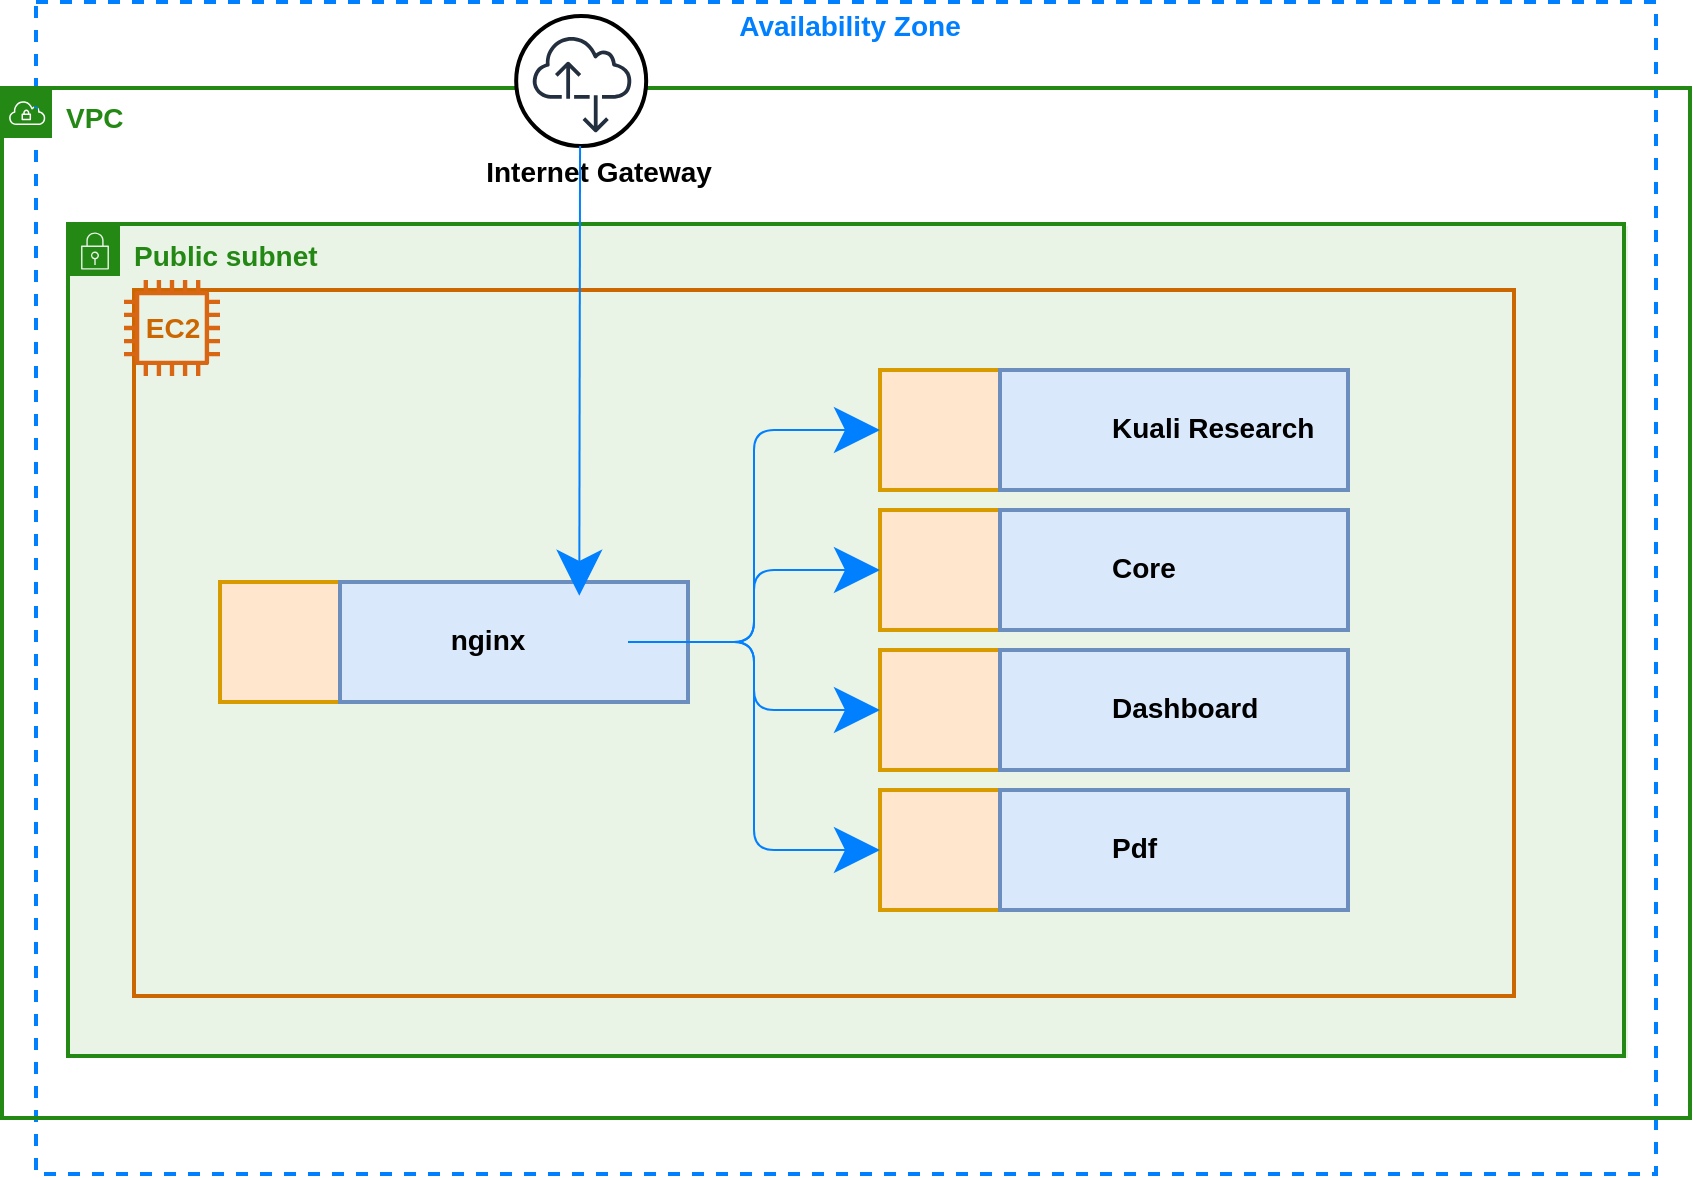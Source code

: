 <mxfile version="13.2.1" type="device"><diagram id="QK1JI7UZie4Pz7wHNofC" name="Page-1"><mxGraphModel dx="1422" dy="713" grid="0" gridSize="10" guides="1" tooltips="1" connect="1" arrows="1" fold="1" page="1" pageScale="1" pageWidth="860" pageHeight="610" math="0" shadow="0"><root><mxCell id="0"/><mxCell id="1" parent="0"/><mxCell id="jqAVNwIlT94Xbw8sckwm-1" value="" style="rounded=0;whiteSpace=wrap;html=1;fillColor=none;dashed=1;strokeWidth=2;strokeColor=#007FFF;" vertex="1" parent="1"><mxGeometry x="24" y="11" width="810" height="586" as="geometry"/></mxCell><mxCell id="plT74TJXZeQwT45M7y7o-55" value="VPC" style="points=[[0,0],[0.25,0],[0.5,0],[0.75,0],[1,0],[1,0.25],[1,0.5],[1,0.75],[1,1],[0.75,1],[0.5,1],[0.25,1],[0,1],[0,0.75],[0,0.5],[0,0.25]];outlineConnect=0;gradientColor=none;html=1;whiteSpace=wrap;fontSize=14;fontStyle=1;shape=mxgraph.aws4.group;grIcon=mxgraph.aws4.group_vpc;strokeColor=#248814;fillColor=none;verticalAlign=top;align=left;spacingLeft=30;fontColor=#248814;dashed=0;strokeWidth=2;" parent="1" vertex="1"><mxGeometry x="7" y="54" width="844" height="515" as="geometry"/></mxCell><mxCell id="plT74TJXZeQwT45M7y7o-52" value="Public subnet" style="points=[[0,0],[0.25,0],[0.5,0],[0.75,0],[1,0],[1,0.25],[1,0.5],[1,0.75],[1,1],[0.75,1],[0.5,1],[0.25,1],[0,1],[0,0.75],[0,0.5],[0,0.25]];outlineConnect=0;gradientColor=none;html=1;whiteSpace=wrap;fontSize=14;fontStyle=1;shape=mxgraph.aws4.group;grIcon=mxgraph.aws4.group_security_group;grStroke=0;strokeColor=#248814;fillColor=#E9F3E6;verticalAlign=top;align=left;spacingLeft=30;fontColor=#248814;dashed=0;strokeWidth=1;perimeterSpacing=0;labelBorderColor=none;" parent="1" vertex="1"><mxGeometry x="41" y="123" width="779" height="416" as="geometry"/></mxCell><mxCell id="plT74TJXZeQwT45M7y7o-54" value="" style="whiteSpace=wrap;html=1;strokeColor=#248814;strokeWidth=2;fillColor=none;fontSize=14;" parent="1" vertex="1"><mxGeometry x="40" y="122" width="778" height="416" as="geometry"/></mxCell><mxCell id="plT74TJXZeQwT45M7y7o-51" value="" style="rounded=0;whiteSpace=wrap;html=1;fillColor=none;strokeColor=#CC6600;strokeWidth=2;" parent="1" vertex="1"><mxGeometry x="73" y="155" width="690" height="353" as="geometry"/></mxCell><mxCell id="plT74TJXZeQwT45M7y7o-11" value="" style="group;strokeWidth=2;" parent="1" vertex="1" connectable="0"><mxGeometry x="124" y="306" width="160" height="70" as="geometry"/></mxCell><mxCell id="plT74TJXZeQwT45M7y7o-8" value="" style="group;strokeWidth=2;" parent="plT74TJXZeQwT45M7y7o-11" vertex="1" connectable="0"><mxGeometry width="160" height="70" as="geometry"/></mxCell><mxCell id="plT74TJXZeQwT45M7y7o-3" value="" style="group;container=1;strokeWidth=2;" parent="plT74TJXZeQwT45M7y7o-8" vertex="1" connectable="0"><mxGeometry x="56" width="104" height="70" as="geometry"/></mxCell><mxCell id="plT74TJXZeQwT45M7y7o-7" value="" style="rounded=0;whiteSpace=wrap;html=1;fillColor=#ffe6cc;strokeColor=#d79b00;strokeWidth=2;" parent="plT74TJXZeQwT45M7y7o-3" vertex="1"><mxGeometry x="-64" y="-5" width="60" height="60" as="geometry"/></mxCell><mxCell id="plT74TJXZeQwT45M7y7o-6" value="" style="rounded=0;whiteSpace=wrap;html=1;fillColor=#dae8fc;strokeColor=#6c8ebf;strokeWidth=2;" parent="plT74TJXZeQwT45M7y7o-3" vertex="1"><mxGeometry x="-4" y="-5" width="174" height="60" as="geometry"/></mxCell><mxCell id="plT74TJXZeQwT45M7y7o-1" value="" style="shape=image;html=1;verticalAlign=top;verticalLabelPosition=bottom;labelBackgroundColor=#ffffff;imageAspect=0;aspect=fixed;image=https://cdn4.iconfinder.com/data/icons/logos-brands-5/24/nginx-128.png;strokeWidth=2;" parent="plT74TJXZeQwT45M7y7o-3" vertex="1"><mxGeometry x="90" width="50" height="50" as="geometry"/></mxCell><mxCell id="plT74TJXZeQwT45M7y7o-2" value="&lt;font style=&quot;font-size: 14px&quot;&gt;&lt;b&gt;nginx&lt;/b&gt;&lt;/font&gt;" style="text;html=1;strokeColor=none;fillColor=none;align=center;verticalAlign=middle;whiteSpace=wrap;rounded=0;strokeWidth=2;" parent="plT74TJXZeQwT45M7y7o-8" vertex="1"><mxGeometry x="106" y="14" width="40" height="20" as="geometry"/></mxCell><mxCell id="plT74TJXZeQwT45M7y7o-4" value="" style="shape=image;html=1;verticalAlign=top;verticalLabelPosition=bottom;labelBackgroundColor=#ffffff;imageAspect=0;aspect=fixed;image=https://cdn4.iconfinder.com/data/icons/logos-and-brands/512/97_Docker_logo_logos-128.png;strokeWidth=2;" parent="plT74TJXZeQwT45M7y7o-8" vertex="1"><mxGeometry width="49" height="49" as="geometry"/></mxCell><mxCell id="plT74TJXZeQwT45M7y7o-12" value="" style="group;strokeWidth=2;" parent="1" vertex="1" connectable="0"><mxGeometry x="454" y="200" width="217" height="70" as="geometry"/></mxCell><mxCell id="plT74TJXZeQwT45M7y7o-13" value="" style="group;strokeWidth=2;" parent="plT74TJXZeQwT45M7y7o-12" vertex="1" connectable="0"><mxGeometry width="217" height="70" as="geometry"/></mxCell><mxCell id="plT74TJXZeQwT45M7y7o-14" value="" style="group;container=1;strokeWidth=2;" parent="plT74TJXZeQwT45M7y7o-13" vertex="1" connectable="0"><mxGeometry x="56" width="104" height="70" as="geometry"/></mxCell><mxCell id="plT74TJXZeQwT45M7y7o-15" value="" style="rounded=0;whiteSpace=wrap;html=1;fillColor=#ffe6cc;strokeColor=#d79b00;strokeWidth=2;" parent="plT74TJXZeQwT45M7y7o-14" vertex="1"><mxGeometry x="-64" y="-5" width="60" height="60" as="geometry"/></mxCell><mxCell id="plT74TJXZeQwT45M7y7o-16" value="" style="rounded=0;whiteSpace=wrap;html=1;fillColor=#dae8fc;strokeColor=#6c8ebf;strokeWidth=2;" parent="plT74TJXZeQwT45M7y7o-14" vertex="1"><mxGeometry x="-4" y="-5" width="174" height="60" as="geometry"/></mxCell><mxCell id="plT74TJXZeQwT45M7y7o-20" value="" style="shape=image;html=1;verticalAlign=top;verticalLabelPosition=bottom;labelBackgroundColor=#ffffff;imageAspect=0;aspect=fixed;image=https://cdn0.iconfinder.com/data/icons/flat-round-system/512/java-128.png;strokeWidth=2;" parent="plT74TJXZeQwT45M7y7o-14" vertex="1"><mxGeometry x="2" y="2.5" width="46.5" height="46.5" as="geometry"/></mxCell><mxCell id="plT74TJXZeQwT45M7y7o-18" value="&lt;font style=&quot;font-size: 14px&quot;&gt;&lt;b&gt;Kuali Research&lt;/b&gt;&lt;/font&gt;" style="text;html=1;strokeColor=none;fillColor=none;align=left;verticalAlign=middle;whiteSpace=wrap;rounded=0;strokeWidth=2;" parent="plT74TJXZeQwT45M7y7o-13" vertex="1"><mxGeometry x="106" y="14" width="111" height="20" as="geometry"/></mxCell><mxCell id="plT74TJXZeQwT45M7y7o-19" value="" style="shape=image;html=1;verticalAlign=top;verticalLabelPosition=bottom;labelBackgroundColor=#ffffff;imageAspect=0;aspect=fixed;image=https://cdn4.iconfinder.com/data/icons/logos-and-brands/512/97_Docker_logo_logos-128.png;strokeWidth=2;" parent="plT74TJXZeQwT45M7y7o-13" vertex="1"><mxGeometry width="49" height="49" as="geometry"/></mxCell><mxCell id="plT74TJXZeQwT45M7y7o-21" value="" style="group;strokeWidth=2;" parent="1" vertex="1" connectable="0"><mxGeometry x="454" y="270" width="217" height="70" as="geometry"/></mxCell><mxCell id="plT74TJXZeQwT45M7y7o-22" value="" style="group;strokeWidth=2;" parent="plT74TJXZeQwT45M7y7o-21" vertex="1" connectable="0"><mxGeometry width="217" height="70" as="geometry"/></mxCell><mxCell id="plT74TJXZeQwT45M7y7o-23" value="" style="group;container=1;strokeWidth=2;" parent="plT74TJXZeQwT45M7y7o-22" vertex="1" connectable="0"><mxGeometry x="56" width="104" height="70" as="geometry"/></mxCell><mxCell id="plT74TJXZeQwT45M7y7o-24" value="" style="rounded=0;whiteSpace=wrap;html=1;fillColor=#ffe6cc;strokeColor=#d79b00;strokeWidth=2;" parent="plT74TJXZeQwT45M7y7o-23" vertex="1"><mxGeometry x="-64" y="-5" width="60" height="60" as="geometry"/></mxCell><mxCell id="plT74TJXZeQwT45M7y7o-25" value="" style="rounded=0;whiteSpace=wrap;html=1;fillColor=#dae8fc;strokeColor=#6c8ebf;strokeWidth=2;" parent="plT74TJXZeQwT45M7y7o-23" vertex="1"><mxGeometry x="-4" y="-5" width="174" height="60" as="geometry"/></mxCell><mxCell id="plT74TJXZeQwT45M7y7o-29" value="" style="shape=image;html=1;verticalAlign=top;verticalLabelPosition=bottom;labelBackgroundColor=#ffffff;imageAspect=0;aspect=fixed;image=https://cdn2.iconfinder.com/data/icons/amazon-aws-stencils/100/SDKs_copy_nodeJS-128.png;strokeWidth=2;" parent="plT74TJXZeQwT45M7y7o-23" vertex="1"><mxGeometry x="-8" y="-8" width="67" height="67" as="geometry"/></mxCell><mxCell id="plT74TJXZeQwT45M7y7o-27" value="&lt;font style=&quot;font-size: 14px&quot;&gt;&lt;b&gt;Core&lt;/b&gt;&lt;/font&gt;" style="text;html=1;strokeColor=none;fillColor=none;align=left;verticalAlign=middle;whiteSpace=wrap;rounded=0;strokeWidth=2;" parent="plT74TJXZeQwT45M7y7o-22" vertex="1"><mxGeometry x="106" y="14" width="111" height="20" as="geometry"/></mxCell><mxCell id="plT74TJXZeQwT45M7y7o-28" value="" style="shape=image;html=1;verticalAlign=top;verticalLabelPosition=bottom;labelBackgroundColor=#ffffff;imageAspect=0;aspect=fixed;image=https://cdn4.iconfinder.com/data/icons/logos-and-brands/512/97_Docker_logo_logos-128.png;strokeWidth=2;" parent="plT74TJXZeQwT45M7y7o-22" vertex="1"><mxGeometry width="49" height="49" as="geometry"/></mxCell><mxCell id="plT74TJXZeQwT45M7y7o-30" value="" style="group" parent="1" vertex="1" connectable="0"><mxGeometry x="124" y="410" width="340" height="121" as="geometry"/></mxCell><mxCell id="plT74TJXZeQwT45M7y7o-31" value="" style="group" parent="plT74TJXZeQwT45M7y7o-30" vertex="1" connectable="0"><mxGeometry width="340" height="121" as="geometry"/></mxCell><mxCell id="plT74TJXZeQwT45M7y7o-32" value="" style="group;container=1;" parent="plT74TJXZeQwT45M7y7o-31" vertex="1" connectable="0"><mxGeometry x="56" width="284" height="121" as="geometry"/></mxCell><mxCell id="plT74TJXZeQwT45M7y7o-33" value="" style="rounded=0;whiteSpace=wrap;html=1;fillColor=#ffe6cc;strokeColor=#d79b00;strokeWidth=2;" parent="plT74TJXZeQwT45M7y7o-32" vertex="1"><mxGeometry x="266" y="-75" width="60" height="60" as="geometry"/></mxCell><mxCell id="plT74TJXZeQwT45M7y7o-34" value="" style="rounded=0;whiteSpace=wrap;html=1;fillColor=#dae8fc;strokeColor=#6c8ebf;strokeWidth=2;" parent="plT74TJXZeQwT45M7y7o-32" vertex="1"><mxGeometry x="326" y="-75" width="174" height="60" as="geometry"/></mxCell><mxCell id="plT74TJXZeQwT45M7y7o-35" value="" style="shape=image;html=1;verticalAlign=top;verticalLabelPosition=bottom;labelBackgroundColor=#ffffff;imageAspect=0;aspect=fixed;image=https://cdn2.iconfinder.com/data/icons/amazon-aws-stencils/100/SDKs_copy_nodeJS-128.png;strokeWidth=2;" parent="plT74TJXZeQwT45M7y7o-32" vertex="1"><mxGeometry x="322" y="-78" width="67" height="67" as="geometry"/></mxCell><mxCell id="plT74TJXZeQwT45M7y7o-36" value="&lt;font style=&quot;font-size: 14px&quot;&gt;&lt;b&gt;Dashboard&lt;/b&gt;&lt;/font&gt;" style="text;html=1;strokeColor=none;fillColor=none;align=left;verticalAlign=middle;whiteSpace=wrap;rounded=0;strokeWidth=2;" parent="plT74TJXZeQwT45M7y7o-31" vertex="1"><mxGeometry x="436" y="-56" width="111" height="20" as="geometry"/></mxCell><mxCell id="plT74TJXZeQwT45M7y7o-37" value="" style="shape=image;html=1;verticalAlign=top;verticalLabelPosition=bottom;labelBackgroundColor=#ffffff;imageAspect=0;aspect=fixed;image=https://cdn4.iconfinder.com/data/icons/logos-and-brands/512/97_Docker_logo_logos-128.png;strokeWidth=2;" parent="plT74TJXZeQwT45M7y7o-31" vertex="1"><mxGeometry x="330" y="-70" width="49" height="49" as="geometry"/></mxCell><mxCell id="plT74TJXZeQwT45M7y7o-38" value="" style="group" parent="1" vertex="1" connectable="0"><mxGeometry x="124" y="480" width="217" height="70" as="geometry"/></mxCell><mxCell id="plT74TJXZeQwT45M7y7o-39" value="" style="group" parent="plT74TJXZeQwT45M7y7o-38" vertex="1" connectable="0"><mxGeometry width="217" height="70" as="geometry"/></mxCell><mxCell id="plT74TJXZeQwT45M7y7o-40" value="" style="group;container=1;" parent="plT74TJXZeQwT45M7y7o-39" vertex="1" connectable="0"><mxGeometry x="56" width="104" height="70" as="geometry"/></mxCell><mxCell id="plT74TJXZeQwT45M7y7o-41" value="" style="rounded=0;whiteSpace=wrap;html=1;fillColor=#ffe6cc;strokeColor=#d79b00;strokeWidth=2;" parent="plT74TJXZeQwT45M7y7o-40" vertex="1"><mxGeometry x="266" y="-75" width="60" height="60" as="geometry"/></mxCell><mxCell id="plT74TJXZeQwT45M7y7o-42" value="" style="rounded=0;whiteSpace=wrap;html=1;fillColor=#dae8fc;strokeColor=#6c8ebf;strokeWidth=2;" parent="plT74TJXZeQwT45M7y7o-40" vertex="1"><mxGeometry x="326" y="-75" width="174" height="60" as="geometry"/></mxCell><mxCell id="plT74TJXZeQwT45M7y7o-43" value="" style="shape=image;html=1;verticalAlign=top;verticalLabelPosition=bottom;labelBackgroundColor=#ffffff;imageAspect=0;aspect=fixed;image=https://cdn2.iconfinder.com/data/icons/amazon-aws-stencils/100/SDKs_copy_nodeJS-128.png;strokeWidth=2;" parent="plT74TJXZeQwT45M7y7o-40" vertex="1"><mxGeometry x="322" y="-78" width="67" height="67" as="geometry"/></mxCell><mxCell id="plT74TJXZeQwT45M7y7o-44" value="&lt;font style=&quot;font-size: 14px&quot;&gt;&lt;b&gt;Pdf&lt;/b&gt;&lt;/font&gt;" style="text;html=1;strokeColor=none;fillColor=none;align=left;verticalAlign=middle;whiteSpace=wrap;rounded=0;strokeWidth=2;" parent="plT74TJXZeQwT45M7y7o-39" vertex="1"><mxGeometry x="436" y="-56" width="111" height="20" as="geometry"/></mxCell><mxCell id="plT74TJXZeQwT45M7y7o-45" value="" style="shape=image;html=1;verticalAlign=top;verticalLabelPosition=bottom;labelBackgroundColor=#ffffff;imageAspect=0;aspect=fixed;image=https://cdn4.iconfinder.com/data/icons/logos-and-brands/512/97_Docker_logo_logos-128.png;strokeWidth=2;" parent="plT74TJXZeQwT45M7y7o-39" vertex="1"><mxGeometry x="330" y="-70" width="49" height="49" as="geometry"/></mxCell><mxCell id="plT74TJXZeQwT45M7y7o-58" value="" style="group" parent="1" vertex="1" connectable="0"><mxGeometry x="68" y="150" width="48" height="48" as="geometry"/></mxCell><mxCell id="plT74TJXZeQwT45M7y7o-47" value="" style="outlineConnect=0;fontColor=#232F3E;gradientColor=none;fillColor=#D86613;strokeColor=none;dashed=0;verticalLabelPosition=bottom;verticalAlign=top;align=center;html=1;fontSize=12;fontStyle=0;aspect=fixed;pointerEvents=1;shape=mxgraph.aws4.instance2;" parent="plT74TJXZeQwT45M7y7o-58" vertex="1"><mxGeometry width="48" height="48" as="geometry"/></mxCell><mxCell id="plT74TJXZeQwT45M7y7o-49" value="&lt;font style=&quot;font-size: 14px&quot; color=&quot;#cc6600&quot;&gt;&lt;b&gt;EC2&lt;/b&gt;&lt;/font&gt;" style="text;html=1;resizable=0;autosize=1;align=center;verticalAlign=middle;points=[];fillColor=none;strokeColor=none;rounded=0;" parent="plT74TJXZeQwT45M7y7o-58" vertex="1"><mxGeometry x="5.5" y="14.5" width="37" height="19" as="geometry"/></mxCell><mxCell id="plT74TJXZeQwT45M7y7o-59" value="" style="group" parent="1" vertex="1" connectable="0"><mxGeometry x="240" y="18" width="116" height="85" as="geometry"/></mxCell><mxCell id="plT74TJXZeQwT45M7y7o-60" value="" style="ellipse;whiteSpace=wrap;html=1;aspect=fixed;strokeColor=#000000;strokeWidth=2;fillColor=#ffffff;" parent="plT74TJXZeQwT45M7y7o-59" vertex="1"><mxGeometry x="24.092" width="65" height="65" as="geometry"/></mxCell><mxCell id="plT74TJXZeQwT45M7y7o-61" value="" style="outlineConnect=0;fontColor=#232F3E;gradientColor=none;fillColor=#232F3E;strokeColor=none;dashed=0;verticalLabelPosition=bottom;verticalAlign=top;align=center;html=1;fontSize=12;fontStyle=0;aspect=fixed;pointerEvents=1;shape=mxgraph.aws4.internet_alt2;" parent="plT74TJXZeQwT45M7y7o-59" vertex="1"><mxGeometry x="32.123" y="9.167" width="50" height="50" as="geometry"/></mxCell><mxCell id="plT74TJXZeQwT45M7y7o-62" value="&lt;font style=&quot;font-size: 14px&quot;&gt;&lt;b&gt;Internet Gateway&lt;/b&gt;&lt;/font&gt;" style="text;html=1;resizable=0;autosize=1;align=center;verticalAlign=middle;points=[];fillColor=none;strokeColor=none;rounded=0;" parent="plT74TJXZeQwT45M7y7o-59" vertex="1"><mxGeometry y="68.333" width="130" height="20" as="geometry"/></mxCell><mxCell id="plT74TJXZeQwT45M7y7o-63" value="" style="endArrow=classic;html=1;fontSize=14;fontColor=#248814;exitX=0.478;exitY=1.142;exitDx=0;exitDy=0;exitPerimeter=0;entryX=0.342;entryY=0.493;entryDx=0;entryDy=0;entryPerimeter=0;strokeColor=#007FFF;endSize=20;" parent="1" source="plT74TJXZeQwT45M7y7o-61" target="plT74TJXZeQwT45M7y7o-55" edge="1"><mxGeometry width="50" height="50" relative="1" as="geometry"><mxPoint x="288" y="250" as="sourcePoint"/><mxPoint x="338" y="200" as="targetPoint"/></mxGeometry></mxCell><mxCell id="plT74TJXZeQwT45M7y7o-64" value="" style="endArrow=classic;html=1;strokeColor=#007FFF;fontSize=14;fontColor=#248814;edgeStyle=elbowEdgeStyle;entryX=0;entryY=0.5;entryDx=0;entryDy=0;endSize=20;" parent="1" source="plT74TJXZeQwT45M7y7o-1" target="plT74TJXZeQwT45M7y7o-15" edge="1"><mxGeometry width="50" height="50" relative="1" as="geometry"><mxPoint x="364" y="320" as="sourcePoint"/><mxPoint x="414" y="270" as="targetPoint"/></mxGeometry></mxCell><mxCell id="plT74TJXZeQwT45M7y7o-65" value="" style="endArrow=classic;html=1;strokeColor=#007FFF;fontSize=14;fontColor=#248814;edgeStyle=elbowEdgeStyle;entryX=0;entryY=0.5;entryDx=0;entryDy=0;endSize=20;exitX=1;exitY=0.5;exitDx=0;exitDy=0;" parent="1" source="plT74TJXZeQwT45M7y7o-1" target="plT74TJXZeQwT45M7y7o-24" edge="1"><mxGeometry width="50" height="50" relative="1" as="geometry"><mxPoint x="330" y="341" as="sourcePoint"/><mxPoint x="436" y="235" as="targetPoint"/></mxGeometry></mxCell><mxCell id="plT74TJXZeQwT45M7y7o-66" value="" style="endArrow=classic;html=1;strokeColor=#007FFF;fontSize=14;fontColor=#248814;edgeStyle=elbowEdgeStyle;entryX=0;entryY=0.5;entryDx=0;entryDy=0;endSize=20;exitX=1;exitY=0.5;exitDx=0;exitDy=0;" parent="1" source="plT74TJXZeQwT45M7y7o-1" target="plT74TJXZeQwT45M7y7o-33" edge="1"><mxGeometry width="50" height="50" relative="1" as="geometry"><mxPoint x="330" y="341" as="sourcePoint"/><mxPoint x="436" y="305" as="targetPoint"/></mxGeometry></mxCell><mxCell id="plT74TJXZeQwT45M7y7o-67" value="" style="endArrow=classic;html=1;strokeColor=#007FFF;fontSize=14;fontColor=#248814;edgeStyle=elbowEdgeStyle;endSize=20;" parent="1" source="plT74TJXZeQwT45M7y7o-1" target="plT74TJXZeQwT45M7y7o-41" edge="1"><mxGeometry width="50" height="50" relative="1" as="geometry"><mxPoint x="330" y="341" as="sourcePoint"/><mxPoint x="436" y="375" as="targetPoint"/></mxGeometry></mxCell><mxCell id="jqAVNwIlT94Xbw8sckwm-2" value="&lt;font style=&quot;font-size: 14px&quot; color=&quot;#007fff&quot;&gt;&lt;b&gt;Availability Zone&lt;/b&gt;&lt;/font&gt;" style="text;html=1;strokeColor=none;fillColor=none;align=center;verticalAlign=middle;whiteSpace=wrap;rounded=0;dashed=1;" vertex="1" parent="1"><mxGeometry x="362" y="13" width="138" height="20" as="geometry"/></mxCell></root></mxGraphModel></diagram></mxfile>